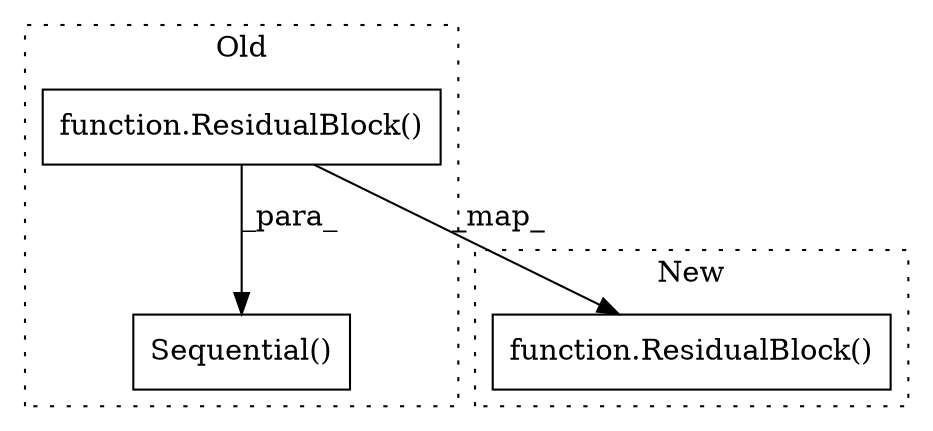 digraph G {
subgraph cluster0 {
1 [label="function.ResidualBlock()" a="75" s="1576,1606" l="14,1" shape="box"];
3 [label="Sequential()" a="75" s="1123,1690" l="173,11" shape="box"];
label = "Old";
style="dotted";
}
subgraph cluster1 {
2 [label="function.ResidualBlock()" a="75" s="1309,1339" l="14,1" shape="box"];
label = "New";
style="dotted";
}
1 -> 2 [label="_map_"];
1 -> 3 [label="_para_"];
}